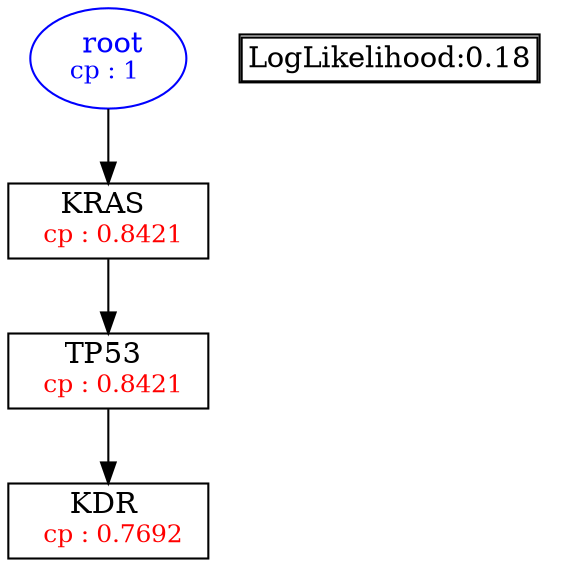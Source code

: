 digraph tree {
    "root" [label=<<font color='Blue'> root</font><br/><font color='Blue' POINT-SIZE='12'>cp : 1 </font>>, shape=oval, color=Blue];
    "S1" [label =<KRAS <br/> <font color='Red' POINT-SIZE='12'> cp : 0.8421 </font>>, shape=box];
    "S2" [label =<TP53 <br/> <font color='Red' POINT-SIZE='12'> cp : 0.8421 </font>>, shape=box];
    "S3" [label =<KDR <br/> <font color='Red' POINT-SIZE='12'> cp : 0.7692 </font>>, shape=box];
    "root" -> "S1";
    "S1" -> "S2";
    "S2" -> "S3";

    node[shape=plaintext]
    fontsize="10"
    struct1 [label=
    <<TABLE BORDER="1" CELLBORDER="1" CELLSPACING="0" >
    <TR><TD ALIGN="LEFT">LogLikelihood:0.18</TD></TR>
    </TABLE>>];

}
